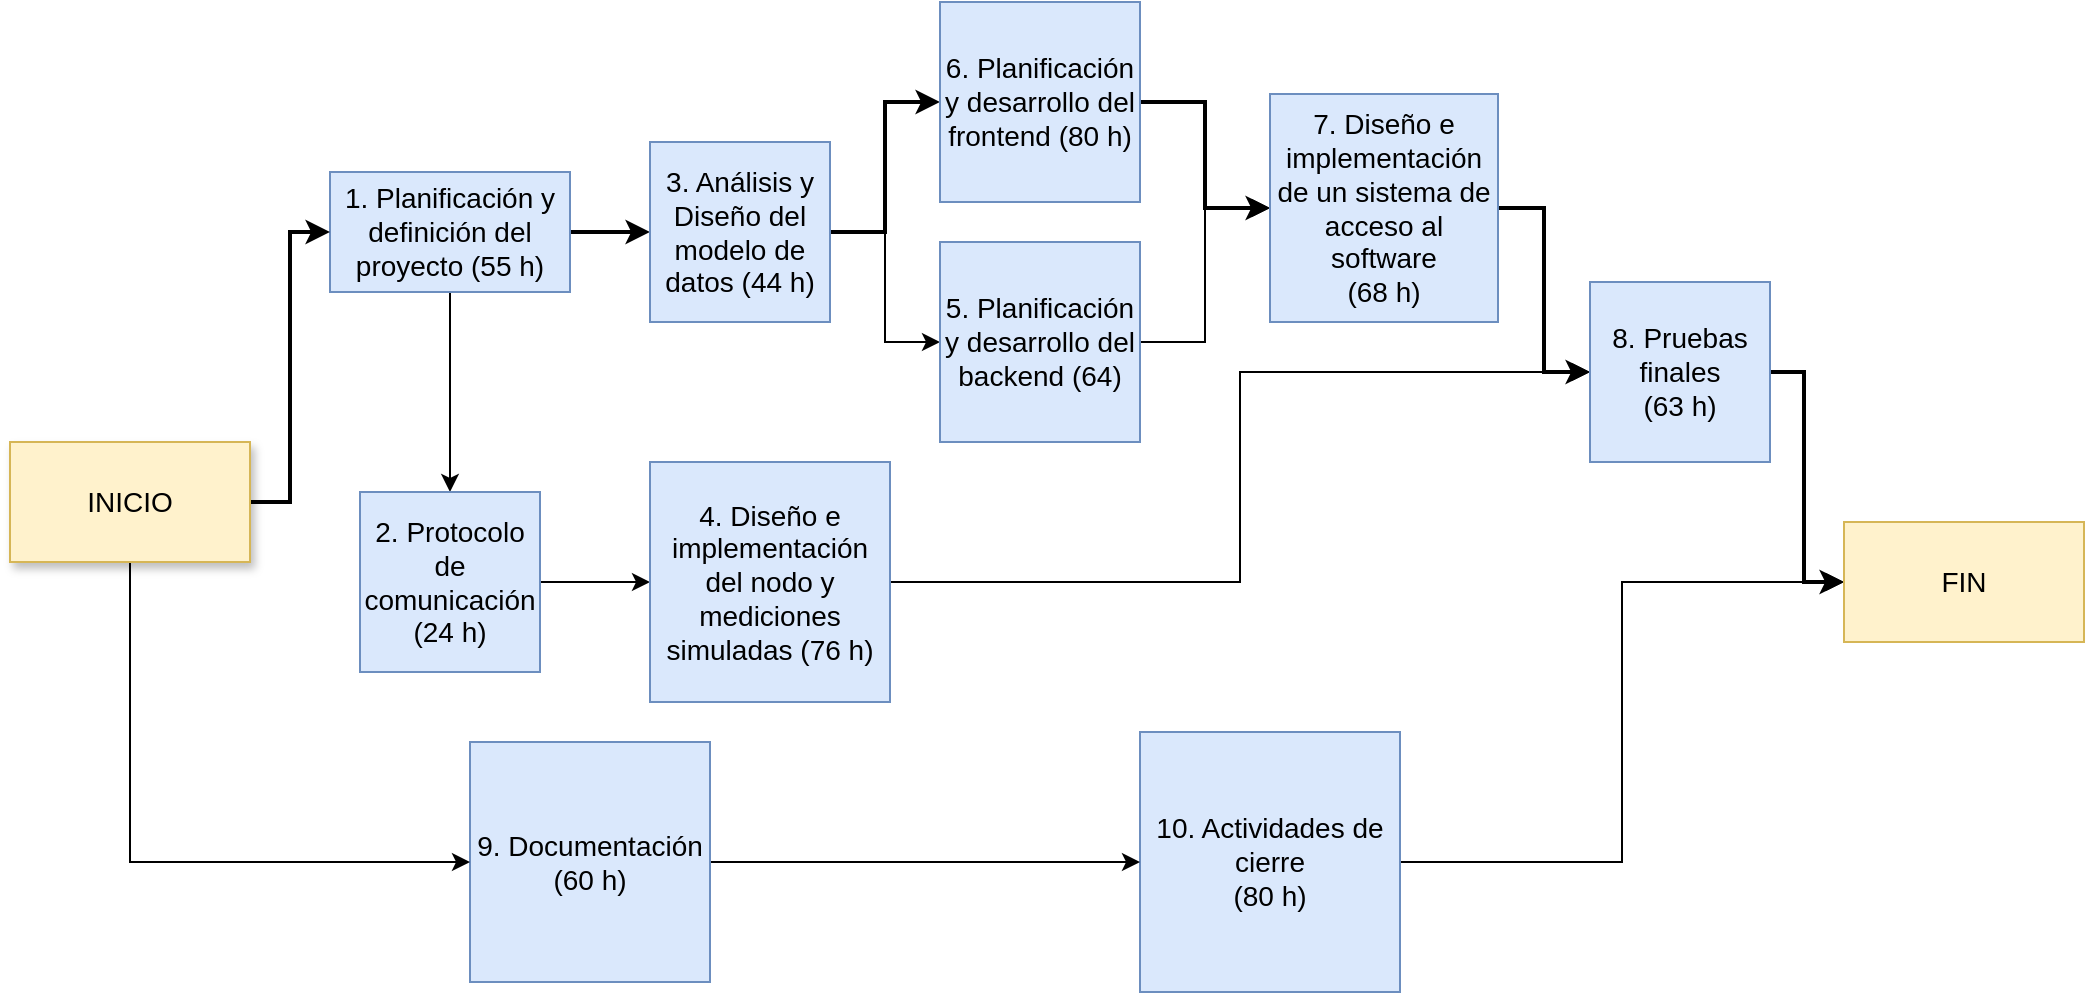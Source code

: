 <mxfile version="20.8.16" type="device"><diagram name="Página-1" id="OztGetCoo52CiRafOPOp"><mxGraphModel dx="2261" dy="870" grid="1" gridSize="10" guides="1" tooltips="1" connect="1" arrows="1" fold="1" page="1" pageScale="1" pageWidth="827" pageHeight="1169" math="0" shadow="0"><root><mxCell id="0"/><mxCell id="1" parent="0"/><mxCell id="KsY1BiTfAyS1SqFnLbPM-15" style="edgeStyle=orthogonalEdgeStyle;rounded=0;orthogonalLoop=1;jettySize=auto;html=1;exitX=1;exitY=0.5;exitDx=0;exitDy=0;entryX=0;entryY=0.5;entryDx=0;entryDy=0;strokeWidth=2;" edge="1" parent="1" source="KsY1BiTfAyS1SqFnLbPM-1" target="KsY1BiTfAyS1SqFnLbPM-3"><mxGeometry relative="1" as="geometry"/></mxCell><mxCell id="KsY1BiTfAyS1SqFnLbPM-28" style="edgeStyle=orthogonalEdgeStyle;rounded=0;orthogonalLoop=1;jettySize=auto;html=1;exitX=0.5;exitY=1;exitDx=0;exitDy=0;entryX=0.5;entryY=0;entryDx=0;entryDy=0;" edge="1" parent="1" source="KsY1BiTfAyS1SqFnLbPM-1" target="KsY1BiTfAyS1SqFnLbPM-2"><mxGeometry relative="1" as="geometry"/></mxCell><mxCell id="KsY1BiTfAyS1SqFnLbPM-1" value="&lt;font style=&quot;font-size: 14px;&quot;&gt;1. Planificación y definición del proyecto (55 h)&lt;/font&gt;" style="rounded=0;whiteSpace=wrap;html=1;fillColor=#dae8fc;strokeColor=#6c8ebf;" vertex="1" parent="1"><mxGeometry x="-50" y="115" width="120" height="60" as="geometry"/></mxCell><mxCell id="KsY1BiTfAyS1SqFnLbPM-14" style="edgeStyle=orthogonalEdgeStyle;rounded=0;orthogonalLoop=1;jettySize=auto;html=1;exitX=1;exitY=0.5;exitDx=0;exitDy=0;" edge="1" parent="1" source="KsY1BiTfAyS1SqFnLbPM-2" target="KsY1BiTfAyS1SqFnLbPM-4"><mxGeometry relative="1" as="geometry"/></mxCell><mxCell id="KsY1BiTfAyS1SqFnLbPM-2" value="&lt;font style=&quot;font-size: 14px;&quot;&gt;2. Protocolo de comunicación (24 h)&lt;/font&gt;" style="whiteSpace=wrap;html=1;aspect=fixed;fillColor=#dae8fc;strokeColor=#6c8ebf;" vertex="1" parent="1"><mxGeometry x="-35" y="275" width="90" height="90" as="geometry"/></mxCell><mxCell id="KsY1BiTfAyS1SqFnLbPM-16" style="edgeStyle=orthogonalEdgeStyle;rounded=0;orthogonalLoop=1;jettySize=auto;html=1;exitX=1;exitY=0.5;exitDx=0;exitDy=0;entryX=0;entryY=0.5;entryDx=0;entryDy=0;strokeWidth=2;" edge="1" parent="1" source="KsY1BiTfAyS1SqFnLbPM-3" target="KsY1BiTfAyS1SqFnLbPM-6"><mxGeometry relative="1" as="geometry"/></mxCell><mxCell id="KsY1BiTfAyS1SqFnLbPM-17" style="edgeStyle=orthogonalEdgeStyle;rounded=0;orthogonalLoop=1;jettySize=auto;html=1;exitX=1;exitY=0.5;exitDx=0;exitDy=0;entryX=0;entryY=0.5;entryDx=0;entryDy=0;" edge="1" parent="1" source="KsY1BiTfAyS1SqFnLbPM-3" target="KsY1BiTfAyS1SqFnLbPM-5"><mxGeometry relative="1" as="geometry"/></mxCell><mxCell id="KsY1BiTfAyS1SqFnLbPM-3" value="&lt;font style=&quot;font-size: 14px;&quot;&gt;3. Análisis y Diseño del modelo de datos (44 h)&lt;/font&gt;" style="whiteSpace=wrap;html=1;aspect=fixed;fillColor=#dae8fc;strokeColor=#6c8ebf;" vertex="1" parent="1"><mxGeometry x="110" y="100" width="90" height="90" as="geometry"/></mxCell><mxCell id="KsY1BiTfAyS1SqFnLbPM-20" style="edgeStyle=orthogonalEdgeStyle;rounded=0;orthogonalLoop=1;jettySize=auto;html=1;exitX=1;exitY=0.5;exitDx=0;exitDy=0;entryX=0;entryY=0.5;entryDx=0;entryDy=0;" edge="1" parent="1" source="KsY1BiTfAyS1SqFnLbPM-4" target="KsY1BiTfAyS1SqFnLbPM-8"><mxGeometry relative="1" as="geometry"/></mxCell><mxCell id="KsY1BiTfAyS1SqFnLbPM-4" value="&lt;font style=&quot;font-size: 14px;&quot;&gt;4. Diseño e implementación del nodo y mediciones simuladas (76 h)&lt;/font&gt;" style="whiteSpace=wrap;html=1;aspect=fixed;fillColor=#dae8fc;strokeColor=#6c8ebf;" vertex="1" parent="1"><mxGeometry x="110" y="260" width="120" height="120" as="geometry"/></mxCell><mxCell id="KsY1BiTfAyS1SqFnLbPM-19" style="edgeStyle=orthogonalEdgeStyle;rounded=0;orthogonalLoop=1;jettySize=auto;html=1;exitX=1;exitY=0.5;exitDx=0;exitDy=0;entryX=0;entryY=0.5;entryDx=0;entryDy=0;" edge="1" parent="1" source="KsY1BiTfAyS1SqFnLbPM-5" target="KsY1BiTfAyS1SqFnLbPM-7"><mxGeometry relative="1" as="geometry"/></mxCell><mxCell id="KsY1BiTfAyS1SqFnLbPM-5" value="&lt;font style=&quot;font-size: 14px;&quot;&gt;5. Planificación y desarrollo del backend (64)&lt;/font&gt;" style="whiteSpace=wrap;html=1;aspect=fixed;fillColor=#dae8fc;strokeColor=#6c8ebf;" vertex="1" parent="1"><mxGeometry x="255" y="150" width="100" height="100" as="geometry"/></mxCell><mxCell id="KsY1BiTfAyS1SqFnLbPM-18" style="edgeStyle=orthogonalEdgeStyle;rounded=0;orthogonalLoop=1;jettySize=auto;html=1;exitX=1;exitY=0.5;exitDx=0;exitDy=0;entryX=0;entryY=0.5;entryDx=0;entryDy=0;strokeWidth=2;" edge="1" parent="1" source="KsY1BiTfAyS1SqFnLbPM-6" target="KsY1BiTfAyS1SqFnLbPM-7"><mxGeometry relative="1" as="geometry"/></mxCell><mxCell id="KsY1BiTfAyS1SqFnLbPM-6" value="&lt;font style=&quot;font-size: 14px;&quot;&gt;6. Planificación y desarrollo del frontend (80 h)&lt;/font&gt;" style="whiteSpace=wrap;html=1;aspect=fixed;fillColor=#dae8fc;strokeColor=#6c8ebf;" vertex="1" parent="1"><mxGeometry x="255" y="30" width="100" height="100" as="geometry"/></mxCell><mxCell id="KsY1BiTfAyS1SqFnLbPM-22" style="edgeStyle=orthogonalEdgeStyle;rounded=0;orthogonalLoop=1;jettySize=auto;html=1;exitX=1;exitY=0.5;exitDx=0;exitDy=0;entryX=0;entryY=0.5;entryDx=0;entryDy=0;strokeWidth=2;" edge="1" parent="1" source="KsY1BiTfAyS1SqFnLbPM-7" target="KsY1BiTfAyS1SqFnLbPM-8"><mxGeometry relative="1" as="geometry"/></mxCell><mxCell id="KsY1BiTfAyS1SqFnLbPM-7" value="&lt;font style=&quot;font-size: 14px;&quot;&gt;7. Diseño e implementación de un sistema de acceso al software &lt;br&gt;(68 h)&lt;/font&gt;" style="whiteSpace=wrap;html=1;aspect=fixed;fillColor=#dae8fc;strokeColor=#6c8ebf;" vertex="1" parent="1"><mxGeometry x="420" y="76" width="114" height="114" as="geometry"/></mxCell><mxCell id="KsY1BiTfAyS1SqFnLbPM-25" style="edgeStyle=orthogonalEdgeStyle;rounded=0;orthogonalLoop=1;jettySize=auto;html=1;exitX=1;exitY=0.5;exitDx=0;exitDy=0;entryX=0;entryY=0.5;entryDx=0;entryDy=0;strokeWidth=2;" edge="1" parent="1" source="KsY1BiTfAyS1SqFnLbPM-8" target="KsY1BiTfAyS1SqFnLbPM-24"><mxGeometry relative="1" as="geometry"><Array as="points"><mxPoint x="687" y="215"/><mxPoint x="687" y="320"/></Array></mxGeometry></mxCell><mxCell id="KsY1BiTfAyS1SqFnLbPM-8" value="&lt;font style=&quot;font-size: 14px;&quot;&gt;8. Pruebas finales &lt;br&gt;(63 h)&lt;/font&gt;" style="whiteSpace=wrap;html=1;aspect=fixed;fillColor=#dae8fc;strokeColor=#6c8ebf;" vertex="1" parent="1"><mxGeometry x="580" y="170" width="90" height="90" as="geometry"/></mxCell><mxCell id="KsY1BiTfAyS1SqFnLbPM-27" style="edgeStyle=orthogonalEdgeStyle;rounded=0;orthogonalLoop=1;jettySize=auto;html=1;exitX=1;exitY=0.5;exitDx=0;exitDy=0;entryX=0;entryY=0.5;entryDx=0;entryDy=0;" edge="1" parent="1" source="KsY1BiTfAyS1SqFnLbPM-9" target="KsY1BiTfAyS1SqFnLbPM-24"><mxGeometry relative="1" as="geometry"/></mxCell><mxCell id="KsY1BiTfAyS1SqFnLbPM-9" value="&lt;font style=&quot;font-size: 14px;&quot;&gt;10. Actividades de cierre &lt;br&gt;(80 h)&lt;/font&gt;" style="whiteSpace=wrap;html=1;aspect=fixed;fillColor=#dae8fc;strokeColor=#6c8ebf;" vertex="1" parent="1"><mxGeometry x="355" y="395" width="130" height="130" as="geometry"/></mxCell><mxCell id="KsY1BiTfAyS1SqFnLbPM-26" style="edgeStyle=orthogonalEdgeStyle;rounded=0;orthogonalLoop=1;jettySize=auto;html=1;exitX=1;exitY=0.5;exitDx=0;exitDy=0;entryX=0;entryY=0.5;entryDx=0;entryDy=0;" edge="1" parent="1" source="KsY1BiTfAyS1SqFnLbPM-10" target="KsY1BiTfAyS1SqFnLbPM-9"><mxGeometry relative="1" as="geometry"/></mxCell><mxCell id="KsY1BiTfAyS1SqFnLbPM-10" value="&lt;font style=&quot;font-size: 14px;&quot;&gt;9. Documentación (60 h)&lt;/font&gt;" style="whiteSpace=wrap;html=1;aspect=fixed;fillColor=#dae8fc;strokeColor=#6c8ebf;" vertex="1" parent="1"><mxGeometry x="20" y="400" width="120" height="120" as="geometry"/></mxCell><mxCell id="KsY1BiTfAyS1SqFnLbPM-12" style="edgeStyle=orthogonalEdgeStyle;rounded=0;orthogonalLoop=1;jettySize=auto;html=1;exitX=1;exitY=0.5;exitDx=0;exitDy=0;entryX=0;entryY=0.5;entryDx=0;entryDy=0;strokeWidth=2;" edge="1" parent="1" source="KsY1BiTfAyS1SqFnLbPM-11" target="KsY1BiTfAyS1SqFnLbPM-1"><mxGeometry relative="1" as="geometry"/></mxCell><mxCell id="KsY1BiTfAyS1SqFnLbPM-23" style="edgeStyle=orthogonalEdgeStyle;rounded=0;orthogonalLoop=1;jettySize=auto;html=1;exitX=0.5;exitY=1;exitDx=0;exitDy=0;entryX=0;entryY=0.5;entryDx=0;entryDy=0;" edge="1" parent="1" source="KsY1BiTfAyS1SqFnLbPM-11" target="KsY1BiTfAyS1SqFnLbPM-10"><mxGeometry relative="1" as="geometry"/></mxCell><mxCell id="KsY1BiTfAyS1SqFnLbPM-11" value="&lt;font style=&quot;font-size: 14px;&quot;&gt;INICIO&lt;/font&gt;" style="rounded=0;whiteSpace=wrap;html=1;shadow=1;fillColor=#fff2cc;strokeColor=#d6b656;" vertex="1" parent="1"><mxGeometry x="-210" y="250" width="120" height="60" as="geometry"/></mxCell><mxCell id="KsY1BiTfAyS1SqFnLbPM-24" value="&lt;font style=&quot;font-size: 14px;&quot;&gt;FIN&lt;/font&gt;" style="rounded=0;whiteSpace=wrap;html=1;shadow=0;fillColor=#fff2cc;strokeColor=#d6b656;" vertex="1" parent="1"><mxGeometry x="707" y="290" width="120" height="60" as="geometry"/></mxCell></root></mxGraphModel></diagram></mxfile>